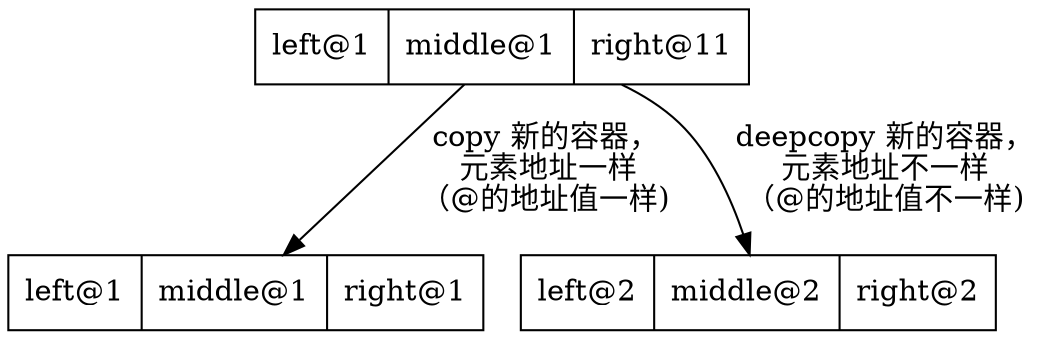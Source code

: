  digraph structs { node [shape=record];     resource [shape=record,label="<f0> left@1|<f1> middle@1|<f2> right@11"];     copy_target [shape=record,label="<f0> left@1|<f1> middle@1|<f2> right@1"];     deepcopy_target [shape=record,label="<f0> left@2|<f1> middle@2|<f2> right@2"];     resource -> copy_target [label="copy 新的容器，\n 元素地址一样\n（@的地址值一样)"];     resource -> deepcopy_target [label="deepcopy 新的容器，\n 元素地址不一样 \n（@的地址值不一样)"];}